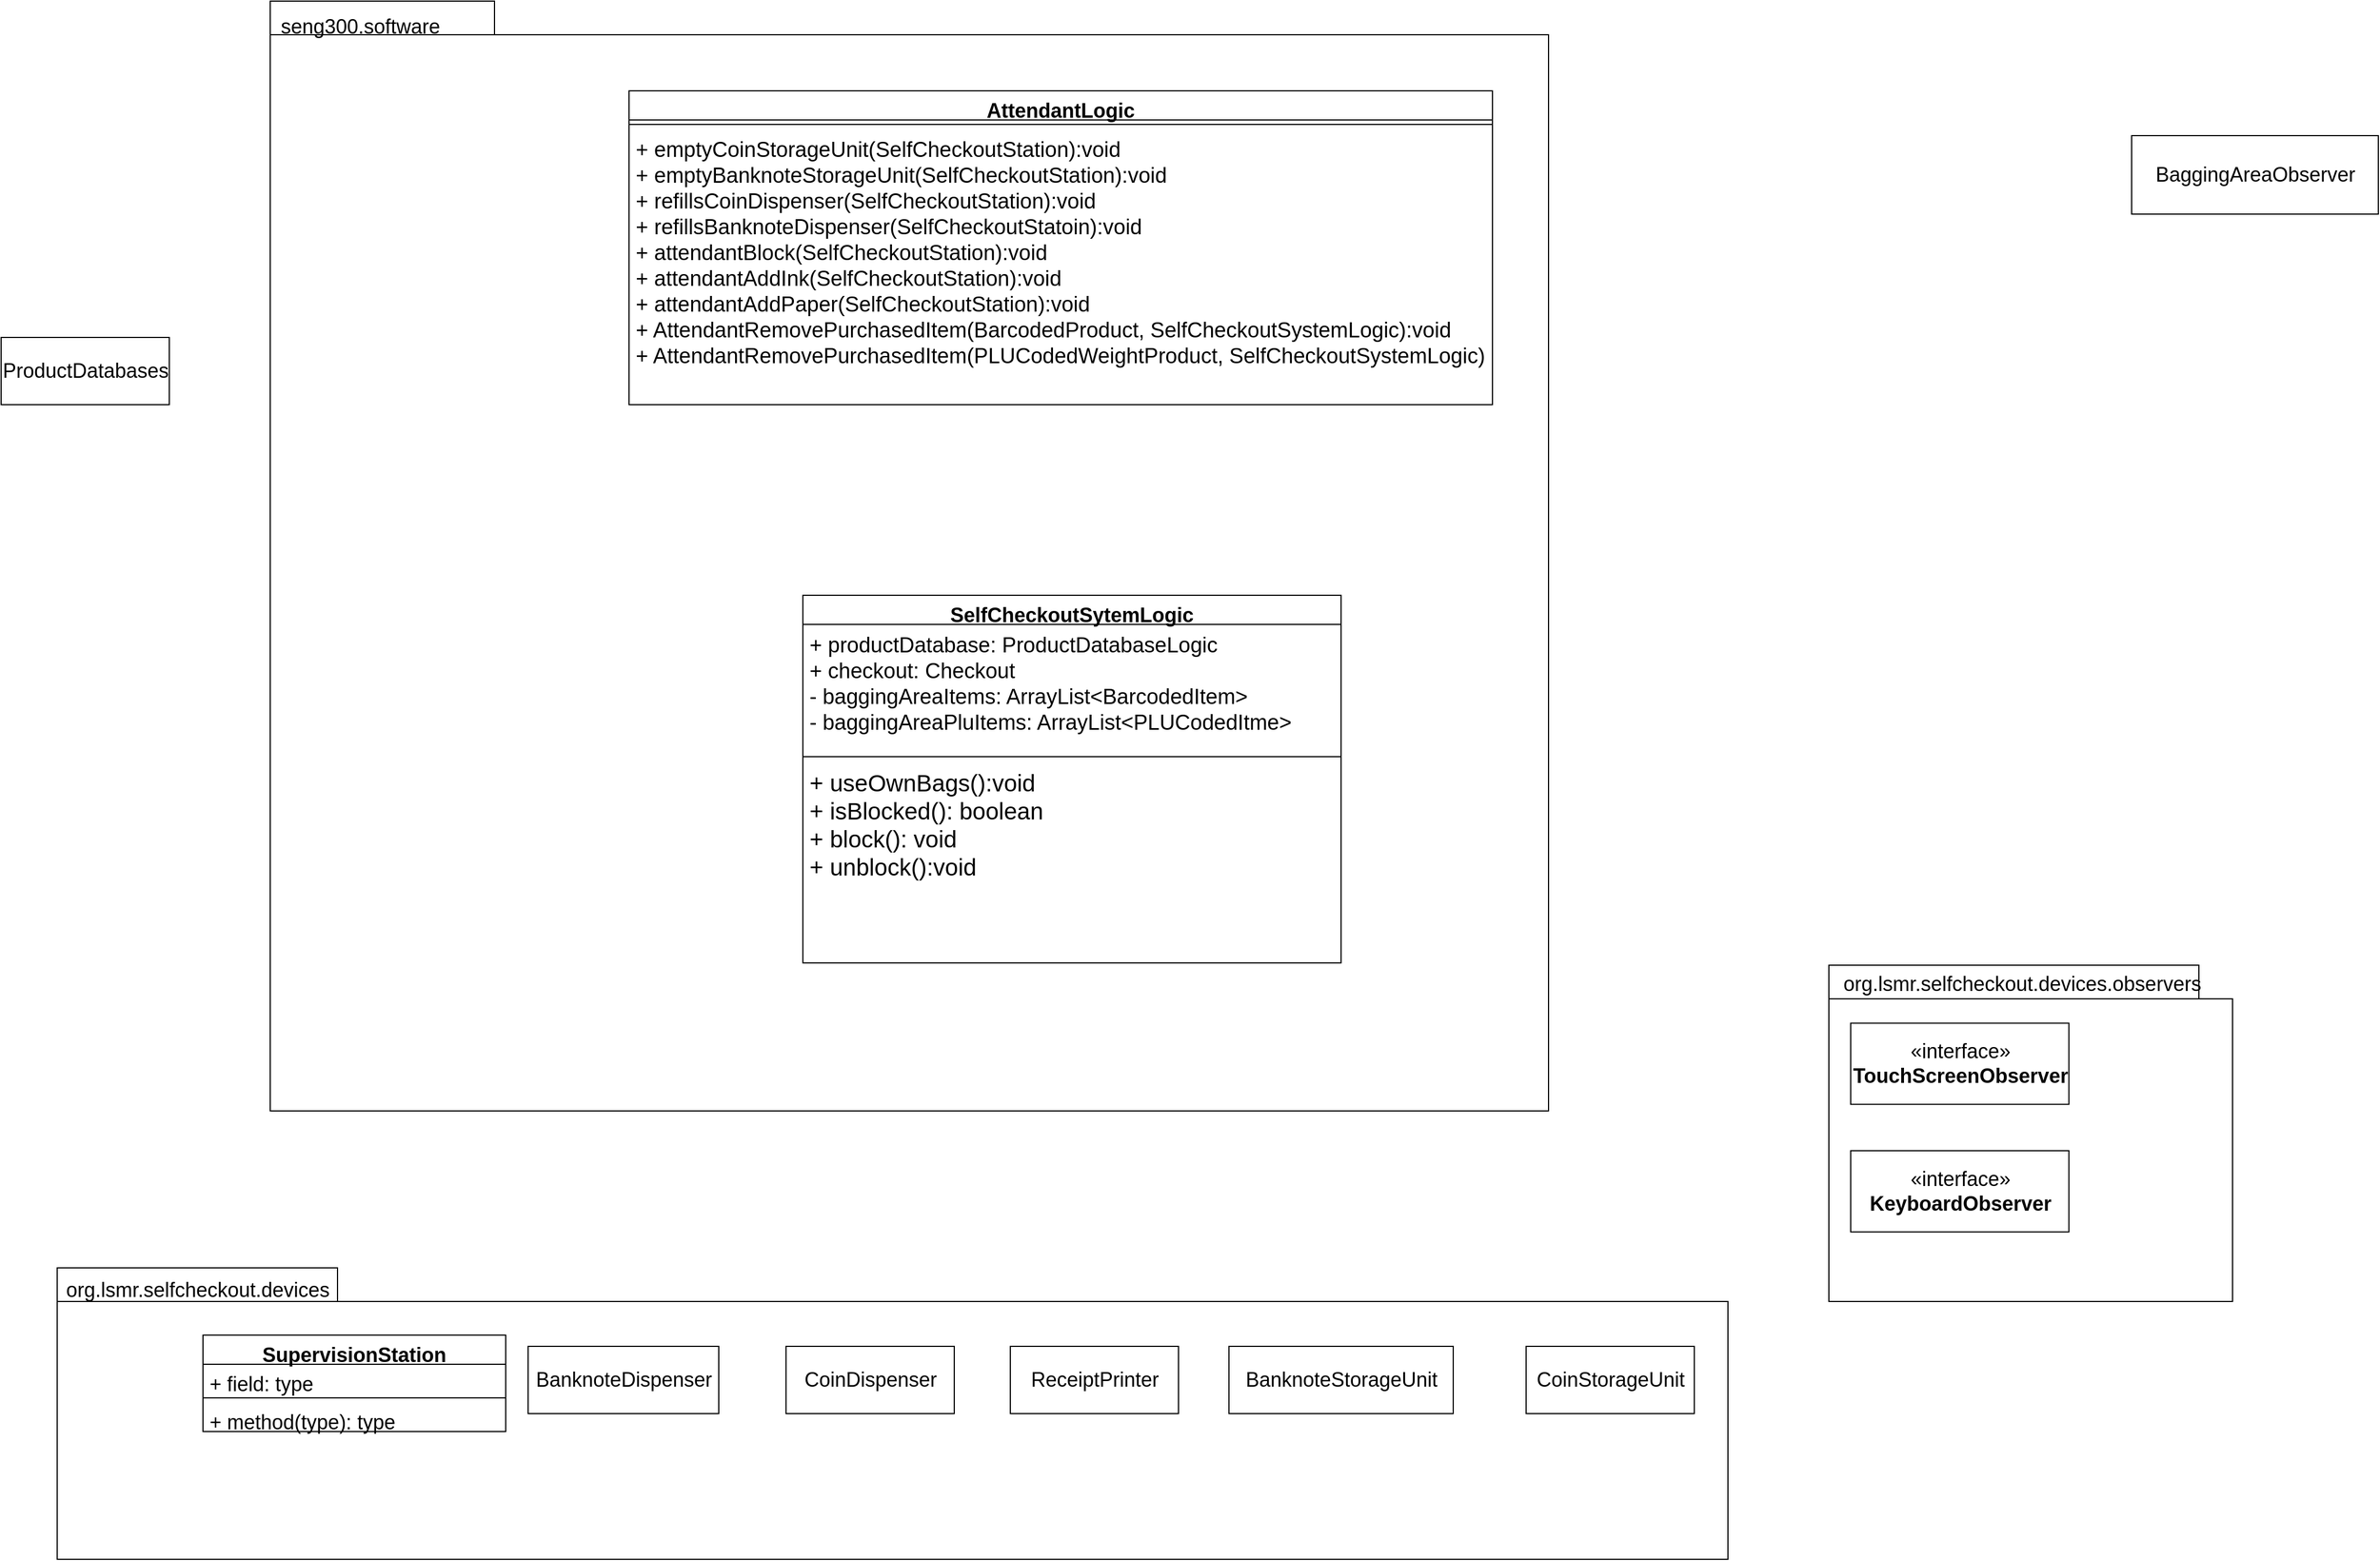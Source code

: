 <mxfile version="17.4.2" type="github">
  <diagram id="JEVat6KXCHiBd-eGgY2s" name="Page-1">
    <mxGraphModel dx="3435" dy="1444" grid="1" gridSize="10" guides="1" tooltips="1" connect="1" arrows="1" fold="1" page="1" pageScale="1" pageWidth="850" pageHeight="1100" math="0" shadow="0">
      <root>
        <mxCell id="0" />
        <mxCell id="1" parent="0" />
        <mxCell id="JJPIzS1Jl6dEuaurSNnn-10" value="" style="group" vertex="1" connectable="0" parent="1">
          <mxGeometry x="-530" y="70" width="1140" height="990" as="geometry" />
        </mxCell>
        <mxCell id="JJPIzS1Jl6dEuaurSNnn-1" value="" style="shape=folder;fontStyle=1;spacingTop=10;tabWidth=200;tabHeight=30;tabPosition=left;html=1;" vertex="1" parent="JJPIzS1Jl6dEuaurSNnn-10">
          <mxGeometry width="1140" height="990" as="geometry" />
        </mxCell>
        <mxCell id="JJPIzS1Jl6dEuaurSNnn-3" value="&lt;font style=&quot;font-size: 18px&quot;&gt;seng300.software&lt;/font&gt;" style="text;html=1;align=center;verticalAlign=middle;resizable=0;points=[];autosize=1;strokeColor=none;fillColor=none;" vertex="1" parent="JJPIzS1Jl6dEuaurSNnn-10">
          <mxGeometry y="12.698" width="160" height="20" as="geometry" />
        </mxCell>
        <mxCell id="JJPIzS1Jl6dEuaurSNnn-44" value="SelfCheckoutSytemLogic" style="swimlane;fontStyle=1;align=center;verticalAlign=top;childLayout=stackLayout;horizontal=1;startSize=26;horizontalStack=0;resizeParent=1;resizeParentMax=0;resizeLast=0;collapsible=1;marginBottom=0;fontSize=18;" vertex="1" parent="JJPIzS1Jl6dEuaurSNnn-10">
          <mxGeometry x="475" y="530" width="480" height="328" as="geometry" />
        </mxCell>
        <mxCell id="JJPIzS1Jl6dEuaurSNnn-45" value="+ productDatabase: ProductDatabaseLogic&#xa;+ checkout: Checkout&#xa;- baggingAreaItems: ArrayList&lt;BarcodedItem&gt;&#xa;- baggingAreaPluItems: ArrayList&lt;PLUCodedItme&gt;" style="text;strokeColor=none;fillColor=none;align=left;verticalAlign=top;spacingLeft=4;spacingRight=4;overflow=hidden;rotatable=0;points=[[0,0.5],[1,0.5]];portConstraint=eastwest;fontSize=19;" vertex="1" parent="JJPIzS1Jl6dEuaurSNnn-44">
          <mxGeometry y="26" width="480" height="114" as="geometry" />
        </mxCell>
        <mxCell id="JJPIzS1Jl6dEuaurSNnn-46" value="" style="line;strokeWidth=1;fillColor=none;align=left;verticalAlign=middle;spacingTop=-1;spacingLeft=3;spacingRight=3;rotatable=0;labelPosition=right;points=[];portConstraint=eastwest;fontSize=18;" vertex="1" parent="JJPIzS1Jl6dEuaurSNnn-44">
          <mxGeometry y="140" width="480" height="8" as="geometry" />
        </mxCell>
        <mxCell id="JJPIzS1Jl6dEuaurSNnn-47" value="+ useOwnBags():void&#xa;+ isBlocked(): boolean&#xa;+ block(): void&#xa;+ unblock():void&#xa;" style="text;strokeColor=none;fillColor=none;align=left;verticalAlign=top;spacingLeft=4;spacingRight=4;overflow=hidden;rotatable=0;points=[[0,0.5],[1,0.5]];portConstraint=eastwest;fontSize=21;" vertex="1" parent="JJPIzS1Jl6dEuaurSNnn-44">
          <mxGeometry y="148" width="480" height="180" as="geometry" />
        </mxCell>
        <mxCell id="JJPIzS1Jl6dEuaurSNnn-33" value="AttendantLogic" style="swimlane;fontStyle=1;align=center;verticalAlign=top;childLayout=stackLayout;horizontal=1;startSize=26;horizontalStack=0;resizeParent=1;resizeParentMax=0;resizeLast=0;collapsible=1;marginBottom=0;fontSize=18;" vertex="1" parent="JJPIzS1Jl6dEuaurSNnn-10">
          <mxGeometry x="320" y="80" width="770" height="280" as="geometry" />
        </mxCell>
        <mxCell id="JJPIzS1Jl6dEuaurSNnn-35" value="" style="line;strokeWidth=1;fillColor=none;align=left;verticalAlign=middle;spacingTop=-1;spacingLeft=3;spacingRight=3;rotatable=0;labelPosition=right;points=[];portConstraint=eastwest;fontSize=18;" vertex="1" parent="JJPIzS1Jl6dEuaurSNnn-33">
          <mxGeometry y="26" width="770" height="8" as="geometry" />
        </mxCell>
        <mxCell id="JJPIzS1Jl6dEuaurSNnn-36" value="+ emptyCoinStorageUnit(SelfCheckoutStation):void&#xa;+ emptyBanknoteStorageUnit(SelfCheckoutStation):void&#xa;+ refillsCoinDispenser(SelfCheckoutStation):void&#xa;+ refillsBanknoteDispenser(SelfCheckoutStatoin):void&#xa;+ attendantBlock(SelfCheckoutStation):void&#xa;+ attendantAddInk(SelfCheckoutStation):void&#xa;+ attendantAddPaper(SelfCheckoutStation):void&#xa;+ AttendantRemovePurchasedItem(BarcodedProduct, SelfCheckoutSystemLogic):void&#xa;+ AttendantRemovePurchasedItem(PLUCodedWeightProduct, SelfCheckoutSystemLogic):void&#xa;" style="text;strokeColor=none;fillColor=none;align=left;verticalAlign=top;spacingLeft=4;spacingRight=4;overflow=hidden;rotatable=0;points=[[0,0.5],[1,0.5]];portConstraint=eastwest;fontSize=19;" vertex="1" parent="JJPIzS1Jl6dEuaurSNnn-33">
          <mxGeometry y="34" width="770" height="246" as="geometry" />
        </mxCell>
        <mxCell id="JJPIzS1Jl6dEuaurSNnn-16" value="" style="group" vertex="1" connectable="0" parent="1">
          <mxGeometry x="860" y="930" width="360" height="300" as="geometry" />
        </mxCell>
        <mxCell id="JJPIzS1Jl6dEuaurSNnn-30" value="" style="group" vertex="1" connectable="0" parent="JJPIzS1Jl6dEuaurSNnn-16">
          <mxGeometry width="360" height="300" as="geometry" />
        </mxCell>
        <mxCell id="JJPIzS1Jl6dEuaurSNnn-17" value="" style="shape=folder;fontStyle=1;spacingTop=10;tabWidth=350;tabHeight=30;tabPosition=left;html=1;" vertex="1" parent="JJPIzS1Jl6dEuaurSNnn-30">
          <mxGeometry width="360" height="300" as="geometry" />
        </mxCell>
        <mxCell id="JJPIzS1Jl6dEuaurSNnn-18" value="&lt;span style=&quot;font-size: 18px&quot;&gt;org.lsmr.selfcheckout.devices.observers&lt;/span&gt;" style="text;html=1;align=center;verticalAlign=middle;resizable=0;points=[];autosize=1;strokeColor=none;fillColor=none;" vertex="1" parent="JJPIzS1Jl6dEuaurSNnn-30">
          <mxGeometry x="6.545" y="7.317" width="330" height="20" as="geometry" />
        </mxCell>
        <mxCell id="JJPIzS1Jl6dEuaurSNnn-20" value="«interface»&lt;br&gt;&lt;b&gt;TouchScreenObserver&lt;/b&gt;" style="html=1;fontSize=18;" vertex="1" parent="JJPIzS1Jl6dEuaurSNnn-30">
          <mxGeometry x="19.459" y="51.724" width="194.595" height="72.414" as="geometry" />
        </mxCell>
        <mxCell id="JJPIzS1Jl6dEuaurSNnn-29" value="«interface»&lt;br&gt;&lt;b&gt;KeyboardObserver&lt;/b&gt;" style="html=1;fontSize=18;" vertex="1" parent="JJPIzS1Jl6dEuaurSNnn-30">
          <mxGeometry x="19.459" y="165.517" width="194.595" height="72.414" as="geometry" />
        </mxCell>
        <mxCell id="JJPIzS1Jl6dEuaurSNnn-31" value="ProductDatabases" style="html=1;fontSize=18;" vertex="1" parent="1">
          <mxGeometry x="-770" y="370" width="150" height="60" as="geometry" />
        </mxCell>
        <mxCell id="JJPIzS1Jl6dEuaurSNnn-12" value="" style="shape=folder;fontStyle=1;spacingTop=10;tabWidth=250;tabHeight=30;tabPosition=left;html=1;" vertex="1" parent="1">
          <mxGeometry x="-720" y="1200" width="1490" height="260" as="geometry" />
        </mxCell>
        <mxCell id="JJPIzS1Jl6dEuaurSNnn-13" value="&lt;span style=&quot;font-size: 18px&quot;&gt;org.lsmr.selfcheckout.devices&lt;/span&gt;" style="text;html=1;align=center;verticalAlign=middle;resizable=0;points=[];autosize=1;strokeColor=none;fillColor=none;" vertex="1" parent="1">
          <mxGeometry x="-720" y="1210" width="250" height="20" as="geometry" />
        </mxCell>
        <mxCell id="JJPIzS1Jl6dEuaurSNnn-32" value="ReceiptPrinter" style="html=1;fontSize=18;" vertex="1" parent="1">
          <mxGeometry x="130" y="1270" width="150" height="60" as="geometry" />
        </mxCell>
        <mxCell id="JJPIzS1Jl6dEuaurSNnn-37" value="BanknoteStorageUnit" style="html=1;fontSize=18;" vertex="1" parent="1">
          <mxGeometry x="325" y="1270" width="200" height="60" as="geometry" />
        </mxCell>
        <mxCell id="JJPIzS1Jl6dEuaurSNnn-38" value="BanknoteDispenser" style="html=1;fontSize=18;" vertex="1" parent="1">
          <mxGeometry x="-300" y="1270" width="170" height="60" as="geometry" />
        </mxCell>
        <mxCell id="JJPIzS1Jl6dEuaurSNnn-40" value="SupervisionStation" style="swimlane;fontStyle=1;align=center;verticalAlign=top;childLayout=stackLayout;horizontal=1;startSize=26;horizontalStack=0;resizeParent=1;resizeParentMax=0;resizeLast=0;collapsible=1;marginBottom=0;fontSize=18;" vertex="1" parent="1">
          <mxGeometry x="-590" y="1260" width="270" height="86" as="geometry" />
        </mxCell>
        <mxCell id="JJPIzS1Jl6dEuaurSNnn-41" value="+ field: type" style="text;strokeColor=none;fillColor=none;align=left;verticalAlign=top;spacingLeft=4;spacingRight=4;overflow=hidden;rotatable=0;points=[[0,0.5],[1,0.5]];portConstraint=eastwest;fontSize=18;" vertex="1" parent="JJPIzS1Jl6dEuaurSNnn-40">
          <mxGeometry y="26" width="270" height="26" as="geometry" />
        </mxCell>
        <mxCell id="JJPIzS1Jl6dEuaurSNnn-42" value="" style="line;strokeWidth=1;fillColor=none;align=left;verticalAlign=middle;spacingTop=-1;spacingLeft=3;spacingRight=3;rotatable=0;labelPosition=right;points=[];portConstraint=eastwest;fontSize=18;" vertex="1" parent="JJPIzS1Jl6dEuaurSNnn-40">
          <mxGeometry y="52" width="270" height="8" as="geometry" />
        </mxCell>
        <mxCell id="JJPIzS1Jl6dEuaurSNnn-43" value="+ method(type): type" style="text;strokeColor=none;fillColor=none;align=left;verticalAlign=top;spacingLeft=4;spacingRight=4;overflow=hidden;rotatable=0;points=[[0,0.5],[1,0.5]];portConstraint=eastwest;fontSize=18;" vertex="1" parent="JJPIzS1Jl6dEuaurSNnn-40">
          <mxGeometry y="60" width="270" height="26" as="geometry" />
        </mxCell>
        <mxCell id="JJPIzS1Jl6dEuaurSNnn-48" value="CoinStorageUnit" style="html=1;fontSize=18;" vertex="1" parent="1">
          <mxGeometry x="590" y="1270" width="150" height="60" as="geometry" />
        </mxCell>
        <mxCell id="JJPIzS1Jl6dEuaurSNnn-49" value="CoinDispenser" style="html=1;fontSize=18;" vertex="1" parent="1">
          <mxGeometry x="-70" y="1270" width="150" height="60" as="geometry" />
        </mxCell>
        <mxCell id="JJPIzS1Jl6dEuaurSNnn-52" value="BaggingAreaObserver" style="html=1;fontSize=18;" vertex="1" parent="1">
          <mxGeometry x="1130" y="190" width="220" height="70" as="geometry" />
        </mxCell>
      </root>
    </mxGraphModel>
  </diagram>
</mxfile>
